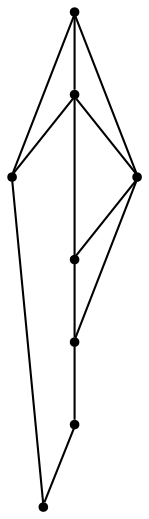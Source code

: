 graph {
  node [shape=point,comment="{\"directed\":false,\"doi\":\"10.1007/978-3-030-68766-3_32\",\"figure\":\"2 (4)\"}"]

  v0 [pos="1501.6330122969096,278.56599796721144"]
  v1 [pos="1501.6330122969096,378.5807052198947"]
  v2 [pos="1368.278434944916,378.5807052198947"]
  v3 [pos="1268.262501930921,278.56599796721144"]
  v4 [pos="1434.9557236209127,378.5807052198947"]
  v5 [pos="1268.262501930921,378.5807052198947"]
  v6 [pos="1434.9557236209125,278.56599796721144"]
  v7 [pos="1368.278434944916,278.56599796721144"]

  v0 -- v1 [id="-1",pos="1501.6330122969096,278.56599796721144 1501.6330122969096,378.5807052198947 1501.6330122969096,378.5807052198947 1501.6330122969096,378.5807052198947"]
  v5 -- v2 [id="-3",pos="1268.262501930921,378.5807052198947 1368.278434944916,378.5807052198947 1368.278434944916,378.5807052198947 1368.278434944916,378.5807052198947"]
  v2 -- v4 [id="-4",pos="1368.278434944916,378.5807052198947 1434.9557236209127,378.5807052198947 1434.9557236209127,378.5807052198947 1434.9557236209127,378.5807052198947"]
  v4 -- v1 [id="-5",pos="1434.9557236209127,378.5807052198947 1501.6330122969096,378.5807052198947 1501.6330122969096,378.5807052198947 1501.6330122969096,378.5807052198947"]
  v3 -- v7 [id="-8",pos="1268.262501930921,278.56599796721144 1368.278434944916,278.56599796721144 1368.278434944916,278.56599796721144 1368.278434944916,278.56599796721144"]
  v7 -- v6 [id="-9",pos="1368.278434944916,278.56599796721144 1434.9557236209125,278.56599796721144 1434.9557236209125,278.56599796721144 1434.9557236209125,278.56599796721144"]
  v6 -- v0 [id="-10",pos="1434.9557236209125,278.56599796721144 1501.6330122969096,278.56599796721144 1501.6330122969096,278.56599796721144 1501.6330122969096,278.56599796721144"]
  v5 -- v7 [id="-12",pos="1268.262501930921,378.5807052198947 1368.278434944916,278.56599796721144 1368.278434944916,278.56599796721144 1368.278434944916,278.56599796721144"]
  v5 -- v6 [id="-13",pos="1268.262501930921,378.5807052198947 1434.9557236209125,278.56599796721144 1434.9557236209125,278.56599796721144 1434.9557236209125,278.56599796721144"]
  v3 -- v5 [id="-14",pos="1268.262501930921,278.56599796721144 1268.262501930921,378.5807052198947 1268.262501930921,378.5807052198947 1268.262501930921,378.5807052198947"]
  v3 -- v4 [id="-15",pos="1268.262501930921,278.56599796721144 1434.9557236209127,378.5807052198947 1434.9557236209127,378.5807052198947 1434.9557236209127,378.5807052198947"]
  v2 -- v3 [id="-16",pos="1368.278434944916,378.5807052198947 1268.262501930921,278.56599796721144 1268.262501930921,278.56599796721144 1268.262501930921,278.56599796721144"]
}